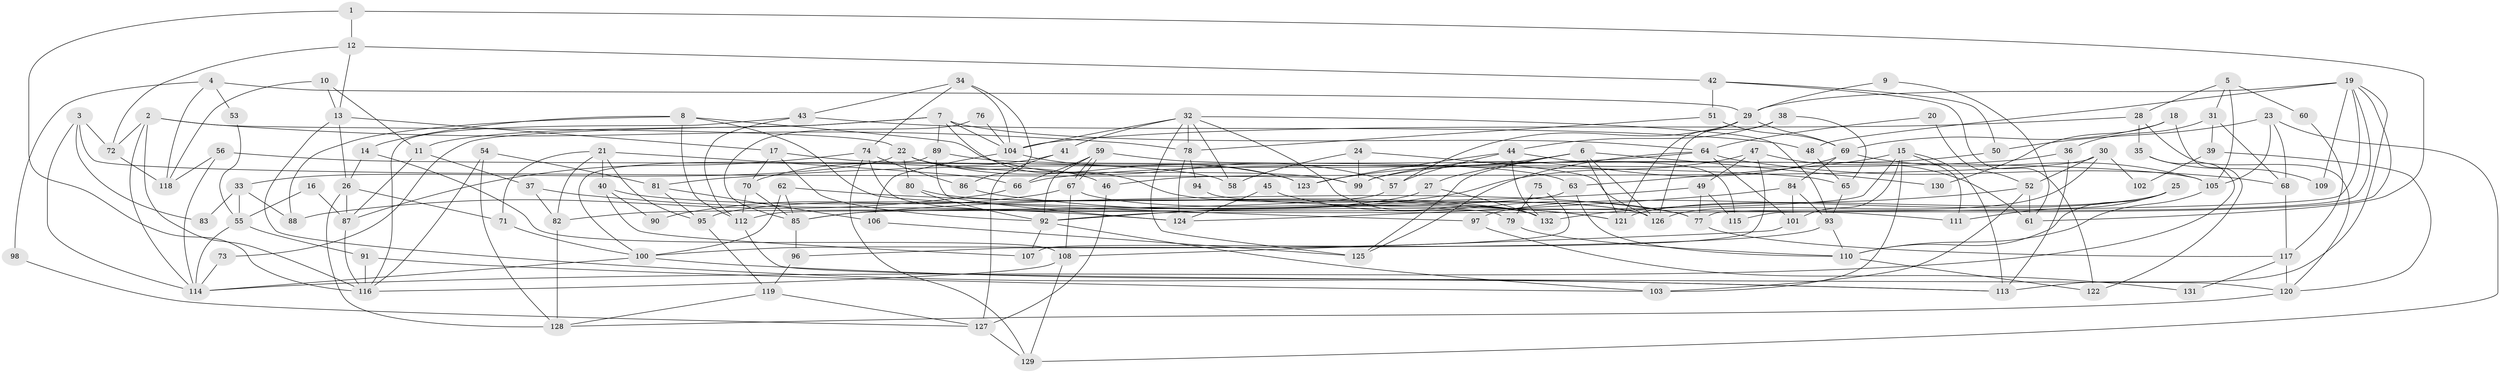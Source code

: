 // Generated by graph-tools (version 1.1) at 2025/26/03/09/25 03:26:16]
// undirected, 132 vertices, 264 edges
graph export_dot {
graph [start="1"]
  node [color=gray90,style=filled];
  1;
  2;
  3;
  4;
  5;
  6;
  7;
  8;
  9;
  10;
  11;
  12;
  13;
  14;
  15;
  16;
  17;
  18;
  19;
  20;
  21;
  22;
  23;
  24;
  25;
  26;
  27;
  28;
  29;
  30;
  31;
  32;
  33;
  34;
  35;
  36;
  37;
  38;
  39;
  40;
  41;
  42;
  43;
  44;
  45;
  46;
  47;
  48;
  49;
  50;
  51;
  52;
  53;
  54;
  55;
  56;
  57;
  58;
  59;
  60;
  61;
  62;
  63;
  64;
  65;
  66;
  67;
  68;
  69;
  70;
  71;
  72;
  73;
  74;
  75;
  76;
  77;
  78;
  79;
  80;
  81;
  82;
  83;
  84;
  85;
  86;
  87;
  88;
  89;
  90;
  91;
  92;
  93;
  94;
  95;
  96;
  97;
  98;
  99;
  100;
  101;
  102;
  103;
  104;
  105;
  106;
  107;
  108;
  109;
  110;
  111;
  112;
  113;
  114;
  115;
  116;
  117;
  118;
  119;
  120;
  121;
  122;
  123;
  124;
  125;
  126;
  127;
  128;
  129;
  130;
  131;
  132;
  1 -- 61;
  1 -- 116;
  1 -- 12;
  2 -- 116;
  2 -- 22;
  2 -- 72;
  2 -- 78;
  2 -- 114;
  3 -- 72;
  3 -- 114;
  3 -- 83;
  3 -- 99;
  4 -- 118;
  4 -- 29;
  4 -- 53;
  4 -- 98;
  5 -- 105;
  5 -- 28;
  5 -- 31;
  5 -- 60;
  6 -- 123;
  6 -- 126;
  6 -- 27;
  6 -- 121;
  6 -- 125;
  6 -- 130;
  7 -- 64;
  7 -- 104;
  7 -- 11;
  7 -- 73;
  7 -- 89;
  7 -- 126;
  8 -- 14;
  8 -- 112;
  8 -- 57;
  8 -- 88;
  8 -- 97;
  9 -- 29;
  9 -- 61;
  10 -- 118;
  10 -- 11;
  10 -- 13;
  11 -- 87;
  11 -- 37;
  12 -- 13;
  12 -- 42;
  12 -- 72;
  13 -- 113;
  13 -- 17;
  13 -- 26;
  14 -- 108;
  14 -- 26;
  15 -- 103;
  15 -- 101;
  15 -- 63;
  15 -- 111;
  15 -- 112;
  15 -- 113;
  16 -- 87;
  16 -- 55;
  17 -- 70;
  17 -- 58;
  17 -- 92;
  18 -- 69;
  18 -- 122;
  18 -- 130;
  19 -- 113;
  19 -- 29;
  19 -- 48;
  19 -- 77;
  19 -- 92;
  19 -- 109;
  19 -- 115;
  20 -- 52;
  20 -- 64;
  21 -- 95;
  21 -- 82;
  21 -- 40;
  21 -- 66;
  21 -- 71;
  22 -- 99;
  22 -- 80;
  22 -- 33;
  22 -- 46;
  22 -- 123;
  23 -- 129;
  23 -- 50;
  23 -- 68;
  23 -- 105;
  24 -- 58;
  24 -- 99;
  24 -- 126;
  25 -- 110;
  25 -- 121;
  25 -- 97;
  25 -- 111;
  26 -- 71;
  26 -- 87;
  26 -- 128;
  27 -- 132;
  27 -- 95;
  28 -- 104;
  28 -- 120;
  28 -- 35;
  29 -- 57;
  29 -- 121;
  29 -- 69;
  30 -- 126;
  30 -- 52;
  30 -- 46;
  30 -- 102;
  31 -- 36;
  31 -- 39;
  31 -- 68;
  32 -- 93;
  32 -- 125;
  32 -- 41;
  32 -- 58;
  32 -- 78;
  32 -- 104;
  32 -- 132;
  33 -- 88;
  33 -- 55;
  33 -- 83;
  34 -- 43;
  34 -- 104;
  34 -- 74;
  34 -- 86;
  35 -- 114;
  35 -- 109;
  36 -- 113;
  36 -- 66;
  37 -- 82;
  37 -- 124;
  38 -- 126;
  38 -- 65;
  38 -- 44;
  39 -- 120;
  39 -- 102;
  40 -- 77;
  40 -- 90;
  40 -- 107;
  41 -- 127;
  41 -- 70;
  42 -- 51;
  42 -- 50;
  42 -- 122;
  43 -- 112;
  43 -- 116;
  43 -- 48;
  44 -- 115;
  44 -- 57;
  44 -- 123;
  44 -- 132;
  45 -- 124;
  45 -- 77;
  46 -- 127;
  47 -- 92;
  47 -- 107;
  47 -- 49;
  47 -- 61;
  48 -- 65;
  49 -- 77;
  49 -- 85;
  49 -- 115;
  50 -- 99;
  51 -- 78;
  51 -- 69;
  52 -- 103;
  52 -- 132;
  52 -- 61;
  53 -- 55;
  54 -- 116;
  54 -- 81;
  54 -- 128;
  55 -- 114;
  55 -- 91;
  56 -- 114;
  56 -- 65;
  56 -- 118;
  57 -- 82;
  59 -- 67;
  59 -- 67;
  59 -- 92;
  59 -- 63;
  59 -- 66;
  60 -- 117;
  62 -- 100;
  62 -- 85;
  62 -- 121;
  63 -- 85;
  63 -- 110;
  64 -- 81;
  64 -- 68;
  64 -- 101;
  64 -- 125;
  65 -- 93;
  66 -- 88;
  67 -- 126;
  67 -- 90;
  67 -- 108;
  68 -- 117;
  69 -- 105;
  69 -- 84;
  69 -- 99;
  70 -- 85;
  70 -- 112;
  71 -- 100;
  72 -- 118;
  73 -- 114;
  74 -- 86;
  74 -- 79;
  74 -- 87;
  74 -- 129;
  75 -- 79;
  75 -- 96;
  76 -- 104;
  76 -- 85;
  77 -- 117;
  78 -- 94;
  78 -- 124;
  79 -- 110;
  80 -- 92;
  80 -- 132;
  81 -- 106;
  81 -- 95;
  82 -- 128;
  84 -- 124;
  84 -- 93;
  84 -- 101;
  85 -- 96;
  86 -- 121;
  87 -- 116;
  89 -- 124;
  89 -- 100;
  89 -- 105;
  91 -- 116;
  91 -- 103;
  92 -- 103;
  92 -- 107;
  93 -- 110;
  93 -- 100;
  94 -- 111;
  95 -- 119;
  96 -- 119;
  97 -- 131;
  98 -- 127;
  100 -- 113;
  100 -- 114;
  101 -- 108;
  104 -- 123;
  104 -- 106;
  105 -- 110;
  106 -- 125;
  108 -- 116;
  108 -- 129;
  110 -- 122;
  112 -- 120;
  117 -- 120;
  117 -- 131;
  119 -- 127;
  119 -- 128;
  120 -- 128;
  127 -- 129;
}
